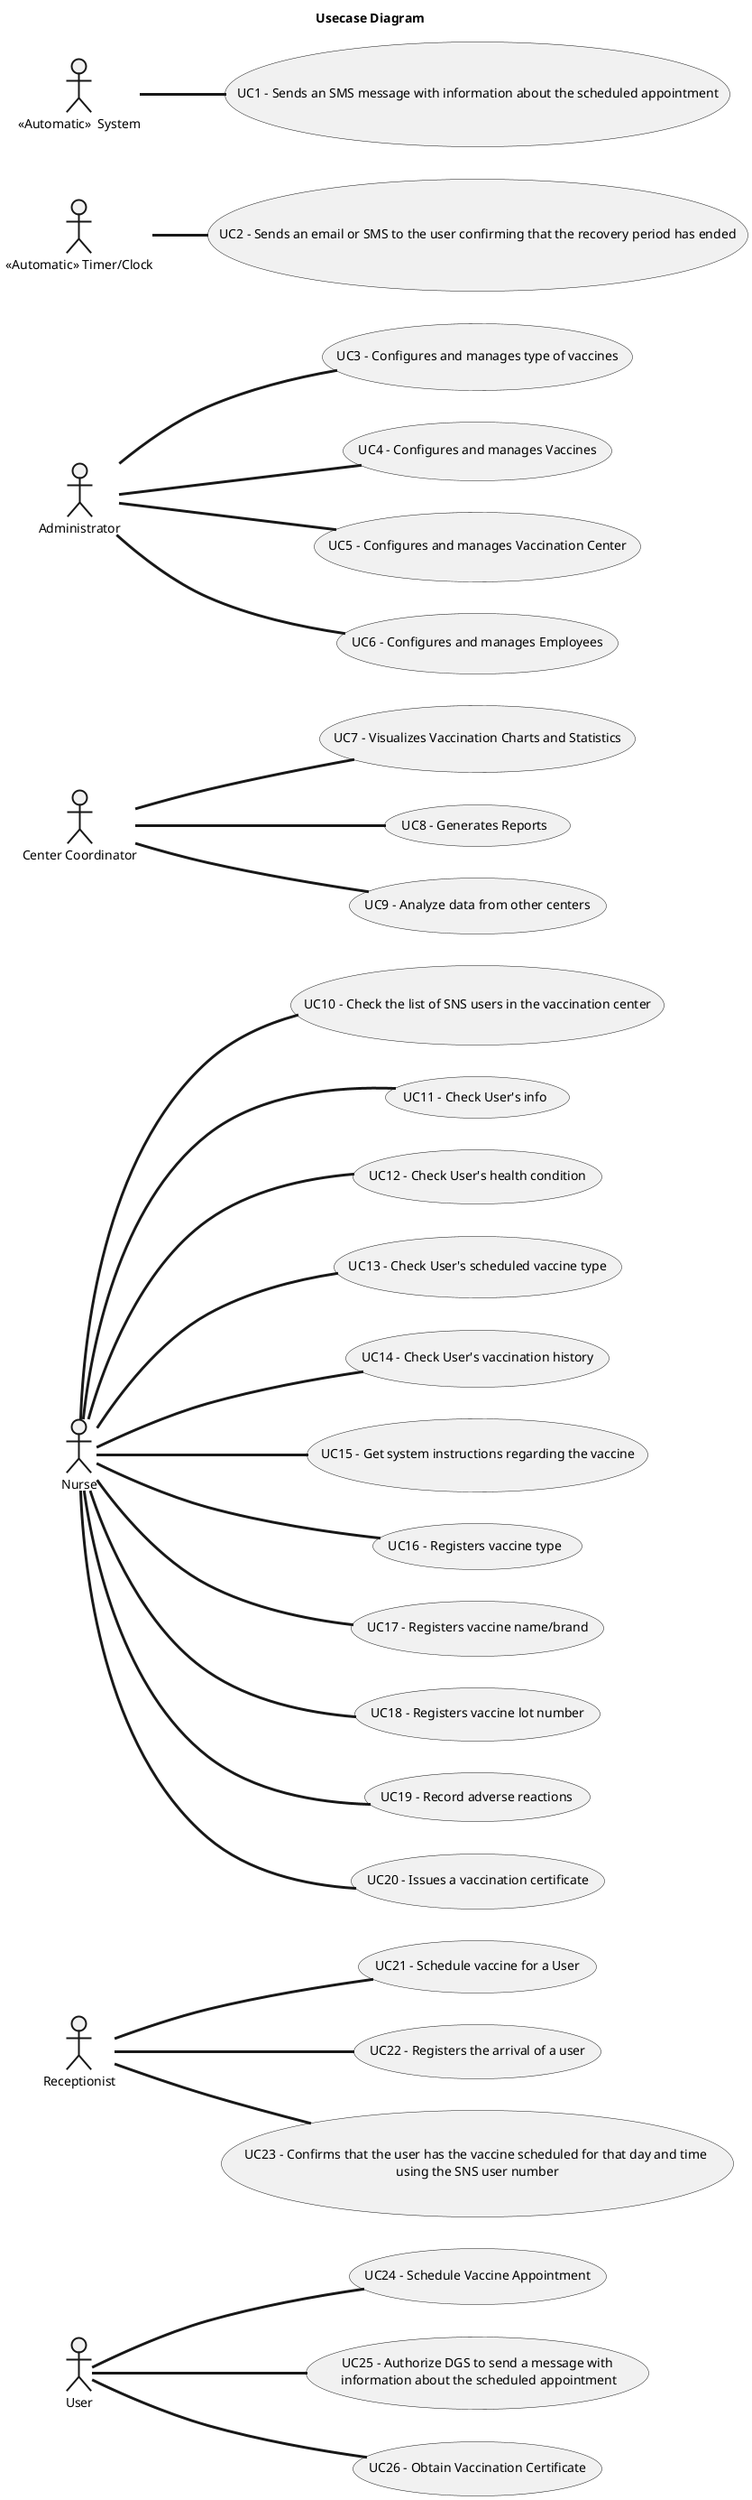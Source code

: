 @startuml
'https://plantuml.com/use-case-diagram


left to right direction
title Usecase Diagram
skinparam titleBorderRoundCorner 20
skinparam titleBorderThickness 2
skinparam arrowThickness 3


'**********User*************
Usecase UC24 as "UC24 - Schedule Vaccine Appointment"
Usecase UC25 as "UC25 - Authorize DGS to send a message with\n information about the scheduled appointment"
Usecase UC26 as "UC26 - Obtain Vaccination Certificate"

:User: as U

U -d- UC24
U -d- UC25
U -d- UC26


'**********Receptionist*************
Usecase UC21 as "UC21 - Schedule vaccine for a User"
Usecase UC22 as "UC22 - Registers the arrival of a user"
Usecase UC23 as "UC23 - Confirms that the user has the vaccine scheduled for that day and time \n using the SNS user number "

:Receptionist: as R

R -d- UC21
R -d- UC22
R -d- UC23


'**********Nurse*************
Usecase UC10 as "UC10 - Check the list of SNS users in the vaccination center"
Usecase UC11 as "UC11 - Check User's info"
Usecase UC12 as "UC12 - Check User's health condition"
Usecase UC13 as "UC13 - Check User's scheduled vaccine type"
Usecase UC14 as "UC14 - Check User's vaccination history"
Usecase UC15 as "UC15 - Get system instructions regarding the vaccine"
Usecase UC16 as "UC16 - Registers vaccine type"
Usecase UC17 as "UC17 - Registers vaccine name/brand"
Usecase UC18 as "UC18 - Registers vaccine lot number"
Usecase UC19 as "UC19 - Record adverse reactions"
Usecase UC20 as "UC20 - Issues a vaccination certificate"

:Nurse: as N

N -d- UC10
N -d- UC11
N -d- UC12
N -d- UC13
N -d- UC14
N -d- UC15
N -d- UC16
N -d- UC17
N -d- UC18
N -d- UC19
N -d- UC20


'**********Center Coordinator*************
Usecase UC7 as "UC7 - Visualizes Vaccination Charts and Statistics"
Usecase UC8 as "UC8 - Generates Reports"
Usecase UC9 as "UC9 - Analyze data from other centers"

:Center Coordinator: as CC

CC -d- UC7
CC -d- UC8
CC -d- UC9


'**********Administrator*************
Usecase UC3 as "UC3 - Configures and manages type of vaccines"
Usecase UC4 as "UC4 - Configures and manages Vaccines"
Usecase UC5 as "UC5 - Configures and manages Vaccination Center"
Usecase UC6 as "UC6 - Configures and manages Employees"

:Administrator: as A

A -d- UC3
A -d- UC4
A -d- UC5
A -d- UC6


'**********Timer*************
Usecase UC2 as "UC2 - Sends an email or SMS to the user confirming that the recovery period has ended"

:<<Automatic>> Timer/Clock: as TC

TC -d- UC2


'**********System*************
Usecase UC1 as "UC1 - Sends an SMS message with information about the scheduled appointment"

:<<Automatic>>  System: as S

S -d- UC1

@enduml